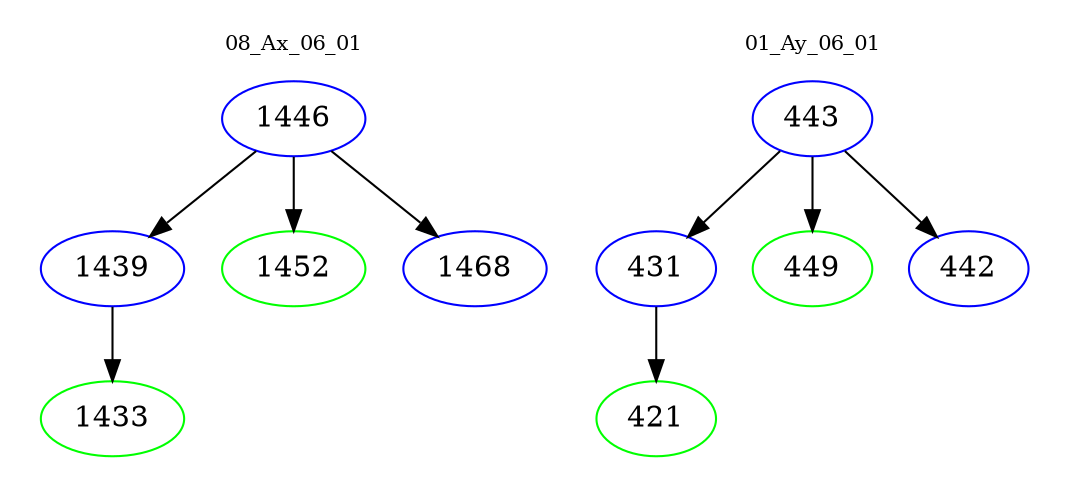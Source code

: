 digraph{
subgraph cluster_0 {
color = white
label = "08_Ax_06_01";
fontsize=10;
T0_1446 [label="1446", color="blue"]
T0_1446 -> T0_1439 [color="black"]
T0_1439 [label="1439", color="blue"]
T0_1439 -> T0_1433 [color="black"]
T0_1433 [label="1433", color="green"]
T0_1446 -> T0_1452 [color="black"]
T0_1452 [label="1452", color="green"]
T0_1446 -> T0_1468 [color="black"]
T0_1468 [label="1468", color="blue"]
}
subgraph cluster_1 {
color = white
label = "01_Ay_06_01";
fontsize=10;
T1_443 [label="443", color="blue"]
T1_443 -> T1_431 [color="black"]
T1_431 [label="431", color="blue"]
T1_431 -> T1_421 [color="black"]
T1_421 [label="421", color="green"]
T1_443 -> T1_449 [color="black"]
T1_449 [label="449", color="green"]
T1_443 -> T1_442 [color="black"]
T1_442 [label="442", color="blue"]
}
}
